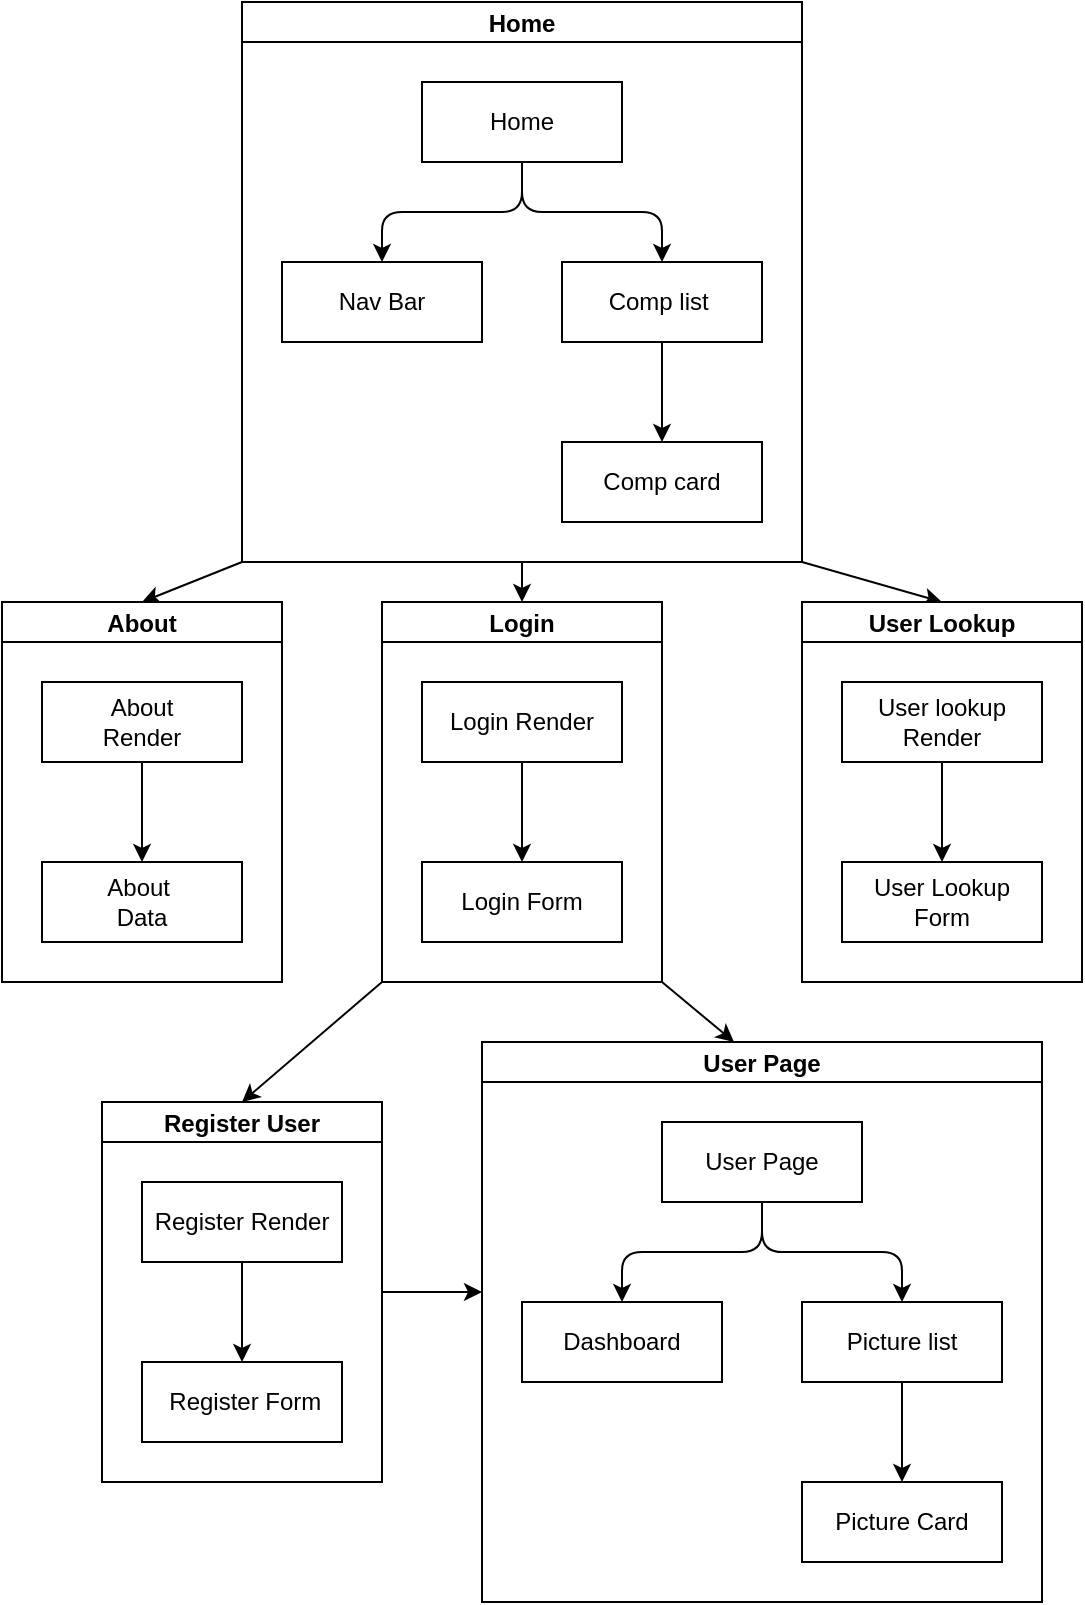 <mxfile>
    <diagram id="gGCnoPv-f7fdcyJBy2vh" name="Page-1">
        <mxGraphModel dx="1372" dy="779" grid="1" gridSize="10" guides="1" tooltips="1" connect="1" arrows="1" fold="1" page="1" pageScale="1" pageWidth="850" pageHeight="1100" math="0" shadow="0">
            <root>
                <mxCell id="0"/>
                <mxCell id="1" parent="0"/>
                <mxCell id="99" style="edgeStyle=none;html=1;exitX=0;exitY=1;exitDx=0;exitDy=0;entryX=0.5;entryY=0;entryDx=0;entryDy=0;" edge="1" parent="1" source="32" target="47">
                    <mxGeometry relative="1" as="geometry"/>
                </mxCell>
                <mxCell id="100" style="edgeStyle=none;html=1;exitX=1;exitY=1;exitDx=0;exitDy=0;entryX=0.5;entryY=0;entryDx=0;entryDy=0;" edge="1" parent="1" source="32" target="85">
                    <mxGeometry relative="1" as="geometry"/>
                </mxCell>
                <mxCell id="32" value="Home" style="swimlane;startSize=20;horizontal=1;childLayout=treeLayout;horizontalTree=0;resizable=0;containerType=tree;fontSize=12;" parent="1" vertex="1">
                    <mxGeometry x="270" y="10" width="280" height="280" as="geometry"/>
                </mxCell>
                <mxCell id="33" value="Home" style="whiteSpace=wrap;html=1;" parent="32" vertex="1">
                    <mxGeometry x="90" y="40" width="100" height="40" as="geometry"/>
                </mxCell>
                <mxCell id="34" value="Nav Bar" style="whiteSpace=wrap;html=1;movable=1;resizable=1;rotatable=1;deletable=1;editable=1;connectable=1;" parent="32" vertex="1">
                    <mxGeometry x="20" y="130" width="100" height="40" as="geometry"/>
                </mxCell>
                <mxCell id="35" value="" style="edgeStyle=elbowEdgeStyle;elbow=vertical;html=1;rounded=1;curved=0;sourcePerimeterSpacing=0;targetPerimeterSpacing=0;startSize=6;endSize=6;" parent="32" source="33" target="34" edge="1">
                    <mxGeometry relative="1" as="geometry"/>
                </mxCell>
                <mxCell id="36" value="Comp list&lt;span style=&quot;white-space: pre;&quot;&gt;&#9;&lt;/span&gt;" style="whiteSpace=wrap;html=1;" parent="32" vertex="1">
                    <mxGeometry x="160" y="130" width="100" height="40" as="geometry"/>
                </mxCell>
                <mxCell id="37" value="" style="edgeStyle=elbowEdgeStyle;elbow=vertical;html=1;rounded=1;curved=0;sourcePerimeterSpacing=0;targetPerimeterSpacing=0;startSize=6;endSize=6;" parent="32" source="33" target="36" edge="1">
                    <mxGeometry relative="1" as="geometry"/>
                </mxCell>
                <mxCell id="44" value="" style="edgeStyle=elbowEdgeStyle;elbow=vertical;html=1;rounded=1;curved=0;sourcePerimeterSpacing=0;targetPerimeterSpacing=0;startSize=6;endSize=6;" parent="32" source="36" target="45" edge="1">
                    <mxGeometry relative="1" as="geometry">
                        <mxPoint x="430" y="330" as="sourcePoint"/>
                    </mxGeometry>
                </mxCell>
                <mxCell id="45" value="Comp card" style="whiteSpace=wrap;html=1;" parent="32" vertex="1">
                    <mxGeometry x="160" y="220" width="100" height="40" as="geometry"/>
                </mxCell>
                <mxCell id="47" value="About" style="swimlane;startSize=20;horizontal=1;childLayout=treeLayout;horizontalTree=0;resizable=0;containerType=tree;fontSize=12;" parent="1" vertex="1">
                    <mxGeometry x="150" y="310" width="140" height="190" as="geometry"/>
                </mxCell>
                <mxCell id="93" value="About&amp;nbsp;&lt;br&gt;Data" style="whiteSpace=wrap;html=1;" parent="47" vertex="1">
                    <mxGeometry x="20" y="130" width="100" height="40" as="geometry"/>
                </mxCell>
                <mxCell id="92" value="About&lt;br&gt;Render" style="whiteSpace=wrap;html=1;" parent="47" vertex="1">
                    <mxGeometry x="20" y="40" width="100" height="40" as="geometry"/>
                </mxCell>
                <mxCell id="94" value="" style="endArrow=classic;html=1;entryX=0.5;entryY=0;entryDx=0;entryDy=0;exitX=0.5;exitY=1;exitDx=0;exitDy=0;" edge="1" parent="47" source="92" target="93">
                    <mxGeometry width="50" height="50" relative="1" as="geometry">
                        <mxPoint x="250" y="110" as="sourcePoint"/>
                        <mxPoint x="300" y="60" as="targetPoint"/>
                    </mxGeometry>
                </mxCell>
                <mxCell id="101" style="edgeStyle=none;html=1;exitX=0;exitY=1;exitDx=0;exitDy=0;entryX=0.5;entryY=0;entryDx=0;entryDy=0;" edge="1" parent="1" source="53" target="60">
                    <mxGeometry relative="1" as="geometry"/>
                </mxCell>
                <mxCell id="102" style="edgeStyle=none;html=1;exitX=1;exitY=1;exitDx=0;exitDy=0;entryX=0.45;entryY=0;entryDx=0;entryDy=0;entryPerimeter=0;" edge="1" parent="1" source="53" target="67">
                    <mxGeometry relative="1" as="geometry"/>
                </mxCell>
                <mxCell id="53" value="Login" style="swimlane;startSize=20;horizontal=1;childLayout=treeLayout;horizontalTree=0;resizable=0;containerType=tree;fontSize=12;" parent="1" vertex="1">
                    <mxGeometry x="340" y="310" width="140" height="190" as="geometry"/>
                </mxCell>
                <mxCell id="54" value="Login Render" style="whiteSpace=wrap;html=1;" parent="53" vertex="1">
                    <mxGeometry x="20" y="40" width="100" height="40" as="geometry"/>
                </mxCell>
                <mxCell id="55" value="Login Form" style="whiteSpace=wrap;html=1;" parent="53" vertex="1">
                    <mxGeometry x="20" y="130" width="100" height="40" as="geometry"/>
                </mxCell>
                <mxCell id="56" value="" style="edgeStyle=elbowEdgeStyle;elbow=vertical;html=1;rounded=1;curved=0;sourcePerimeterSpacing=0;targetPerimeterSpacing=0;startSize=6;endSize=6;" parent="53" source="54" target="55" edge="1">
                    <mxGeometry relative="1" as="geometry">
                        <Array as="points">
                            <mxPoint x="70" y="110"/>
                        </Array>
                    </mxGeometry>
                </mxCell>
                <mxCell id="103" style="edgeStyle=none;html=1;exitX=1;exitY=0.5;exitDx=0;exitDy=0;" edge="1" parent="1" source="60">
                    <mxGeometry relative="1" as="geometry">
                        <mxPoint x="390" y="655" as="targetPoint"/>
                    </mxGeometry>
                </mxCell>
                <mxCell id="60" value="Register User" style="swimlane;startSize=20;horizontal=1;childLayout=treeLayout;horizontalTree=0;resizable=0;containerType=tree;fontSize=12;" parent="1" vertex="1">
                    <mxGeometry x="200" y="560" width="140" height="190" as="geometry"/>
                </mxCell>
                <mxCell id="61" value="Register Render" style="whiteSpace=wrap;html=1;" parent="60" vertex="1">
                    <mxGeometry x="20" y="40" width="100" height="40" as="geometry"/>
                </mxCell>
                <mxCell id="62" value="&amp;nbsp;Register Form" style="whiteSpace=wrap;html=1;" parent="60" vertex="1">
                    <mxGeometry x="20" y="130" width="100" height="40" as="geometry"/>
                </mxCell>
                <mxCell id="63" value="" style="edgeStyle=elbowEdgeStyle;elbow=vertical;html=1;rounded=1;curved=0;sourcePerimeterSpacing=0;targetPerimeterSpacing=0;startSize=6;endSize=6;" parent="60" source="61" target="62" edge="1">
                    <mxGeometry relative="1" as="geometry"/>
                </mxCell>
                <mxCell id="67" value="User Page" style="swimlane;startSize=20;horizontal=1;childLayout=treeLayout;horizontalTree=0;resizable=0;containerType=tree;fontSize=12;" parent="1" vertex="1">
                    <mxGeometry x="390" y="530" width="280" height="280" as="geometry"/>
                </mxCell>
                <mxCell id="68" value="User Page" style="whiteSpace=wrap;html=1;" parent="67" vertex="1">
                    <mxGeometry x="90" y="40" width="100" height="40" as="geometry"/>
                </mxCell>
                <mxCell id="69" value="Dashboard" style="whiteSpace=wrap;html=1;" parent="67" vertex="1">
                    <mxGeometry x="20" y="130" width="100" height="40" as="geometry"/>
                </mxCell>
                <mxCell id="70" value="" style="edgeStyle=elbowEdgeStyle;elbow=vertical;html=1;rounded=1;curved=0;sourcePerimeterSpacing=0;targetPerimeterSpacing=0;startSize=6;endSize=6;" parent="67" source="68" target="69" edge="1">
                    <mxGeometry relative="1" as="geometry"/>
                </mxCell>
                <mxCell id="71" value="Picture list" style="whiteSpace=wrap;html=1;" parent="67" vertex="1">
                    <mxGeometry x="160" y="130" width="100" height="40" as="geometry"/>
                </mxCell>
                <mxCell id="72" value="" style="edgeStyle=elbowEdgeStyle;elbow=vertical;html=1;rounded=1;curved=0;sourcePerimeterSpacing=0;targetPerimeterSpacing=0;startSize=6;endSize=6;" parent="67" source="68" target="71" edge="1">
                    <mxGeometry relative="1" as="geometry"/>
                </mxCell>
                <mxCell id="77" value="" style="edgeStyle=elbowEdgeStyle;elbow=vertical;html=1;rounded=1;curved=0;sourcePerimeterSpacing=0;targetPerimeterSpacing=0;startSize=6;endSize=6;" parent="67" source="71" target="78" edge="1">
                    <mxGeometry relative="1" as="geometry">
                        <mxPoint x="380" y="680" as="sourcePoint"/>
                    </mxGeometry>
                </mxCell>
                <mxCell id="78" value="Picture Card" style="whiteSpace=wrap;html=1;" parent="67" vertex="1">
                    <mxGeometry x="160" y="220" width="100" height="40" as="geometry"/>
                </mxCell>
                <mxCell id="85" value="User Lookup" style="swimlane;startSize=20;horizontal=1;childLayout=treeLayout;horizontalTree=0;resizable=0;containerType=tree;fontSize=12;" parent="1" vertex="1">
                    <mxGeometry x="550" y="310" width="140" height="190" as="geometry"/>
                </mxCell>
                <mxCell id="86" value="User lookup Render" style="whiteSpace=wrap;html=1;" parent="85" vertex="1">
                    <mxGeometry x="20" y="40" width="100" height="40" as="geometry"/>
                </mxCell>
                <mxCell id="87" value="User Lookup Form" style="whiteSpace=wrap;html=1;" parent="85" vertex="1">
                    <mxGeometry x="20" y="130" width="100" height="40" as="geometry"/>
                </mxCell>
                <mxCell id="88" value="" style="edgeStyle=elbowEdgeStyle;elbow=vertical;html=1;rounded=1;curved=0;sourcePerimeterSpacing=0;targetPerimeterSpacing=0;startSize=6;endSize=6;" parent="85" source="86" target="87" edge="1">
                    <mxGeometry relative="1" as="geometry"/>
                </mxCell>
                <mxCell id="98" value="" style="endArrow=classic;html=1;exitX=0.5;exitY=1;exitDx=0;exitDy=0;entryX=0.5;entryY=0;entryDx=0;entryDy=0;" edge="1" parent="1" source="32" target="53">
                    <mxGeometry width="50" height="50" relative="1" as="geometry">
                        <mxPoint x="400" y="420" as="sourcePoint"/>
                        <mxPoint x="450" y="370" as="targetPoint"/>
                    </mxGeometry>
                </mxCell>
            </root>
        </mxGraphModel>
    </diagram>
</mxfile>